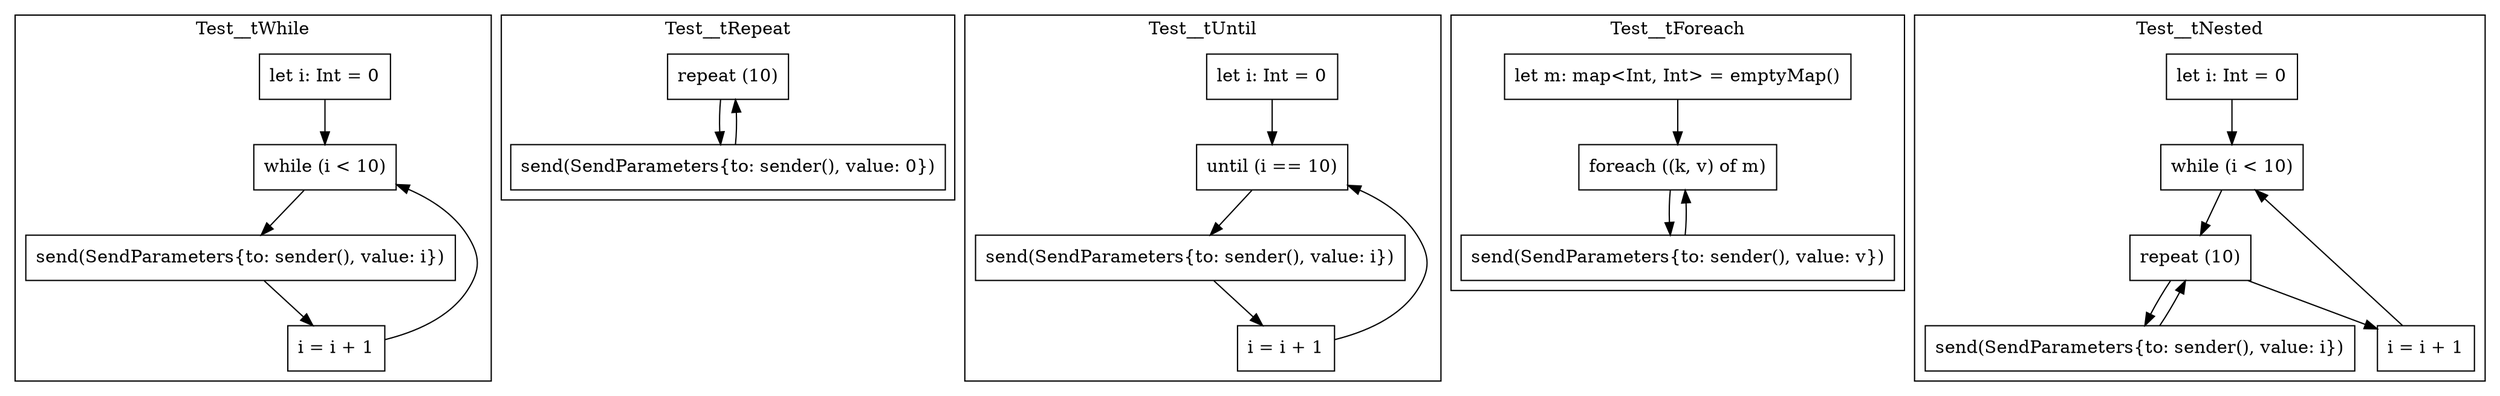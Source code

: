 digraph "send-in-loop" {
    node [shape=box];
    subgraph "cluster_Test__tWhile" {
        label="Test__tWhile";
        "Test__tWhile_145" [label="let i: Int = 0"];
        "Test__tWhile_146" [label="while (i < 10)"];
        "Test__tWhile_148" [label="send(SendParameters{to: sender(), value: i})"];
        "Test__tWhile_150" [label="i = i + 1"];
        "Test__tWhile_145" -> "Test__tWhile_146";
        "Test__tWhile_146" -> "Test__tWhile_148";
        "Test__tWhile_148" -> "Test__tWhile_150";
        "Test__tWhile_150" -> "Test__tWhile_146";
    }
    subgraph "cluster_Test__tRepeat" {
        label="Test__tRepeat";
        "Test__tRepeat_153" [label="repeat (10)"];
        "Test__tRepeat_154" [label="send(SendParameters{to: sender(), value: 0})"];
        "Test__tRepeat_153" -> "Test__tRepeat_154";
        "Test__tRepeat_154" -> "Test__tRepeat_153";
    }
    subgraph "cluster_Test__tUntil" {
        label="Test__tUntil";
        "Test__tUntil_157" [label="let i: Int = 0"];
        "Test__tUntil_158" [label="until (i == 10)"];
        "Test__tUntil_160" [label="send(SendParameters{to: sender(), value: i})"];
        "Test__tUntil_162" [label="i = i + 1"];
        "Test__tUntil_157" -> "Test__tUntil_158";
        "Test__tUntil_158" -> "Test__tUntil_160";
        "Test__tUntil_160" -> "Test__tUntil_162";
        "Test__tUntil_162" -> "Test__tUntil_158";
    }
    subgraph "cluster_Test__tForeach" {
        label="Test__tForeach";
        "Test__tForeach_165" [label="let m: map<Int, Int> = emptyMap()"];
        "Test__tForeach_166" [label="foreach ((k, v) of m)"];
        "Test__tForeach_168" [label="send(SendParameters{to: sender(), value: v})"];
        "Test__tForeach_165" -> "Test__tForeach_166";
        "Test__tForeach_166" -> "Test__tForeach_168";
        "Test__tForeach_168" -> "Test__tForeach_166";
    }
    subgraph "cluster_Test__tNested" {
        label="Test__tNested";
        "Test__tNested_171" [label="let i: Int = 0"];
        "Test__tNested_172" [label="while (i < 10)"];
        "Test__tNested_174" [label="repeat (10)"];
        "Test__tNested_176" [label="send(SendParameters{to: sender(), value: i})"];
        "Test__tNested_179" [label="i = i + 1"];
        "Test__tNested_171" -> "Test__tNested_172";
        "Test__tNested_172" -> "Test__tNested_174";
        "Test__tNested_174" -> "Test__tNested_176";
        "Test__tNested_176" -> "Test__tNested_174";
        "Test__tNested_174" -> "Test__tNested_179";
        "Test__tNested_179" -> "Test__tNested_172";
    }
}
